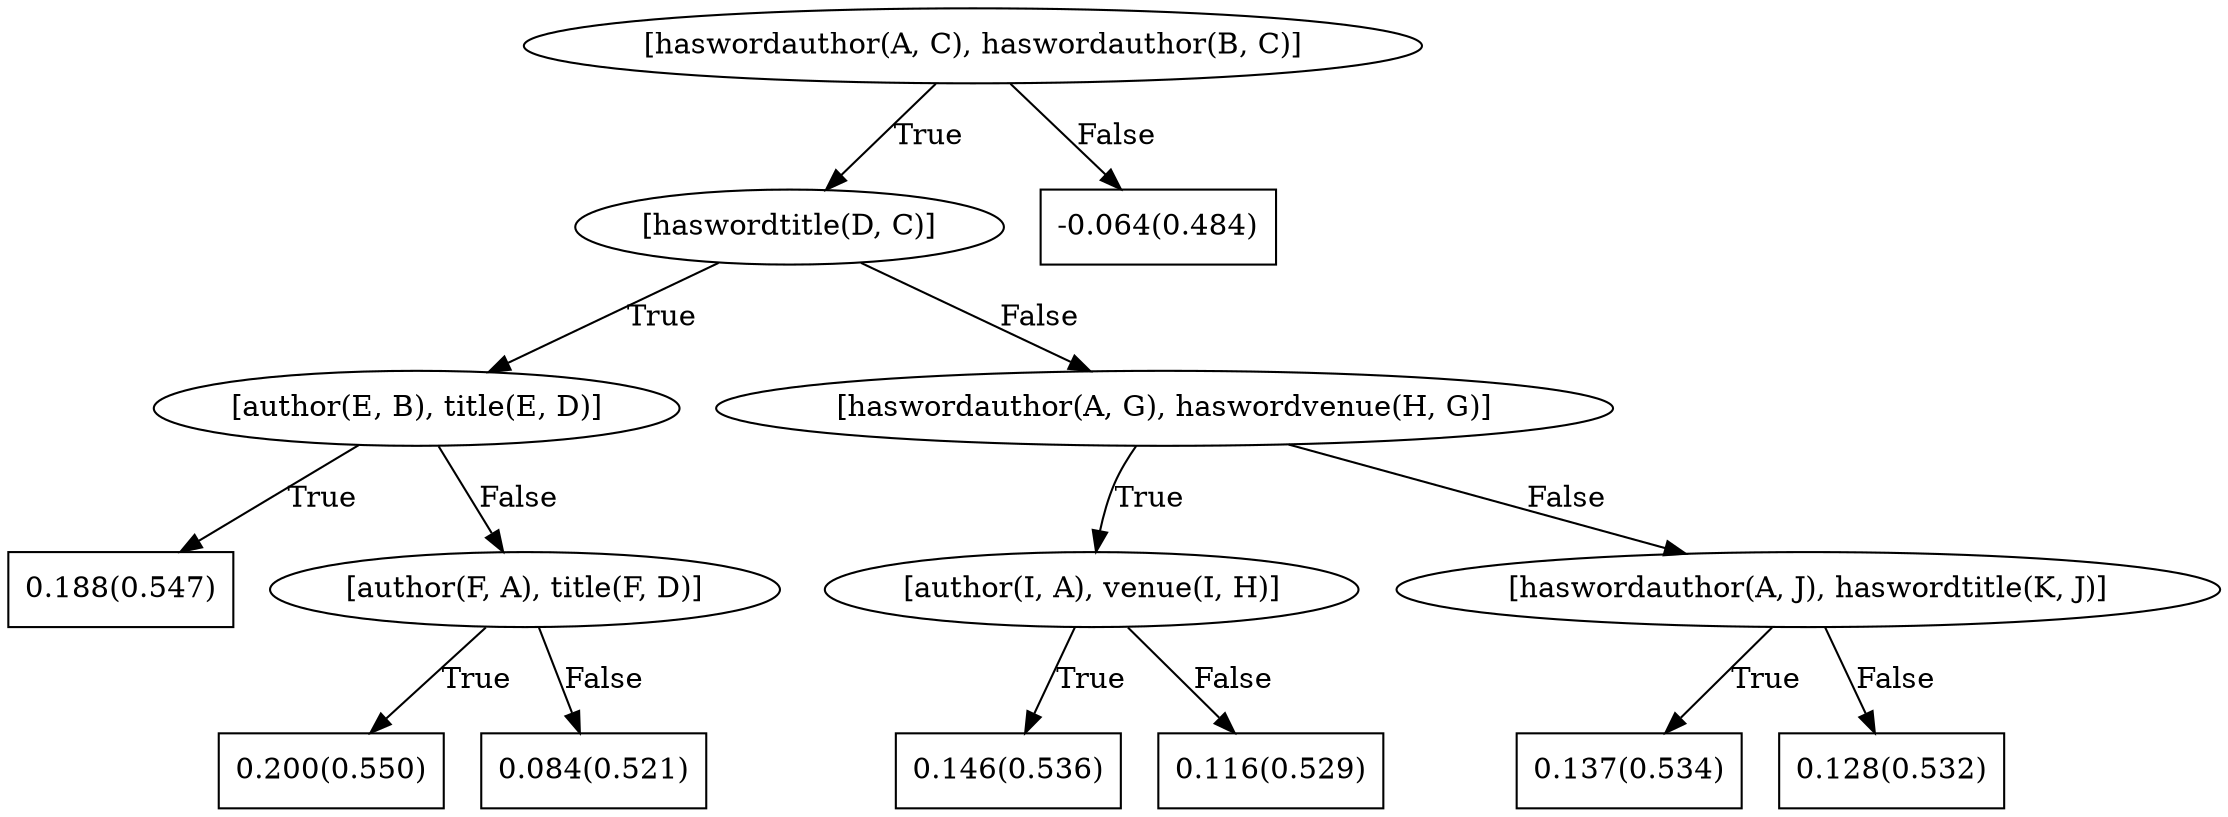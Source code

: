 digraph G{ 
1[label = "[haswordauthor(A, C), haswordauthor(B, C)]"];
1 -> 2[label="True"];
1 -> 3[label="False"];
2[label = "[haswordtitle(D, C)]"];
2 -> 4[label="True"];
2 -> 5[label="False"];
4[label = "[author(E, B), title(E, D)]"];
4 -> 6[label="True"];
4 -> 7[label="False"];
6[shape = box,label = "0.188(0.547)"];
7[label = "[author(F, A), title(F, D)]"];
7 -> 8[label="True"];
7 -> 9[label="False"];
8[shape = box,label = "0.200(0.550)"];
9[shape = box,label = "0.084(0.521)"];
5[label = "[haswordauthor(A, G), haswordvenue(H, G)]"];
5 -> 10[label="True"];
5 -> 11[label="False"];
10[label = "[author(I, A), venue(I, H)]"];
10 -> 12[label="True"];
10 -> 13[label="False"];
12[shape = box,label = "0.146(0.536)"];
13[shape = box,label = "0.116(0.529)"];
11[label = "[haswordauthor(A, J), haswordtitle(K, J)]"];
11 -> 14[label="True"];
11 -> 15[label="False"];
14[shape = box,label = "0.137(0.534)"];
15[shape = box,label = "0.128(0.532)"];
3[shape = box,label = "-0.064(0.484)"];
}
